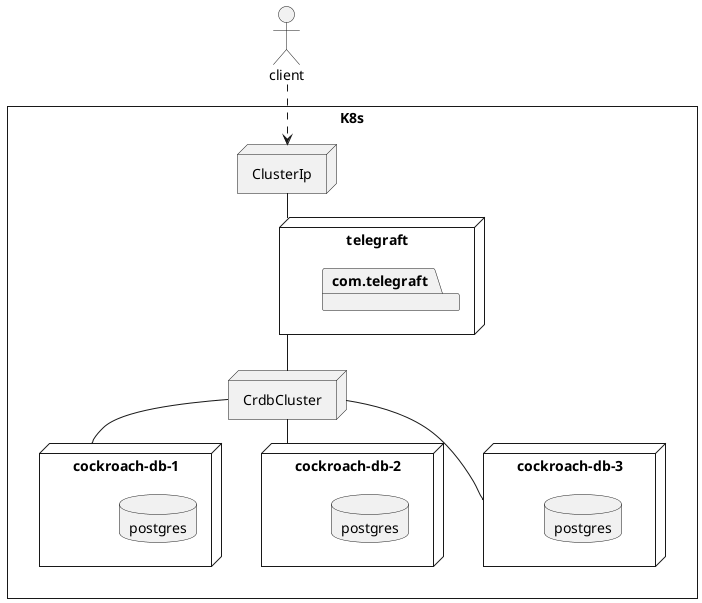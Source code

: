 @startuml kube_cluster_cockroachdb

skinparam style strictuml

actor "client"
rectangle "K8s" {

  node "telegraft" as tnode {
    package "com.telegraft"
  }

  node "cockroach-db-1" as db1 {
    database "postgres" as ps1
  }
  node "cockroach-db-2" as db2 {
    database "postgres" as ps2
  }
  node "cockroach-db-3" as db3 {
    database "postgres" as ps3
  }

  node "ClusterIp"
  node "CrdbCluster"
}

client ..> ClusterIp
ClusterIp -- tnode

tnode -- CrdbCluster

CrdbCluster -- db1
CrdbCluster -- db2
CrdbCluster -- db3

@enduml